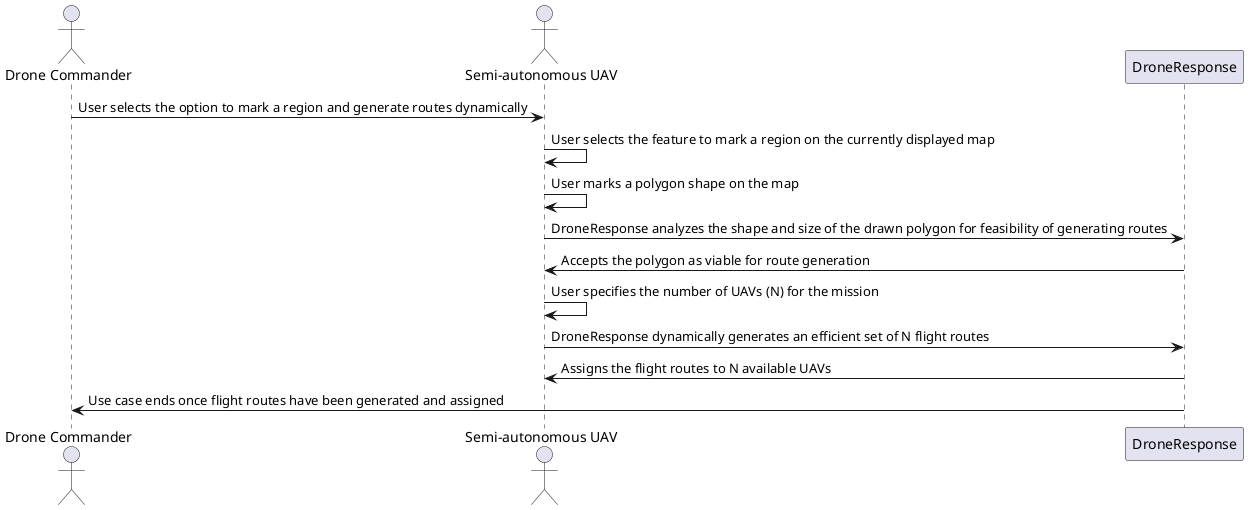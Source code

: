 @startuml "Generate Flight Routes for Area Coverage"

actor "Drone Commander"
actor "Semi-autonomous UAV"

"Drone Commander" -> "Semi-autonomous UAV": User selects the option to mark a region and generate routes dynamically
"Semi-autonomous UAV" -> "Semi-autonomous UAV": User selects the feature to mark a region on the currently displayed map
"Semi-autonomous UAV" -> "Semi-autonomous UAV": User marks a polygon shape on the map
"Semi-autonomous UAV" -> "DroneResponse": DroneResponse analyzes the shape and size of the drawn polygon for feasibility of generating routes
"DroneResponse" -> "Semi-autonomous UAV": Accepts the polygon as viable for route generation
"Semi-autonomous UAV" -> "Semi-autonomous UAV": User specifies the number of UAVs (N) for the mission
"Semi-autonomous UAV" -> "DroneResponse": DroneResponse dynamically generates an efficient set of N flight routes
"DroneResponse" -> "Semi-autonomous UAV": Assigns the flight routes to N available UAVs
"DroneResponse" -> "Drone Commander": Use case ends once flight routes have been generated and assigned

@enduml
